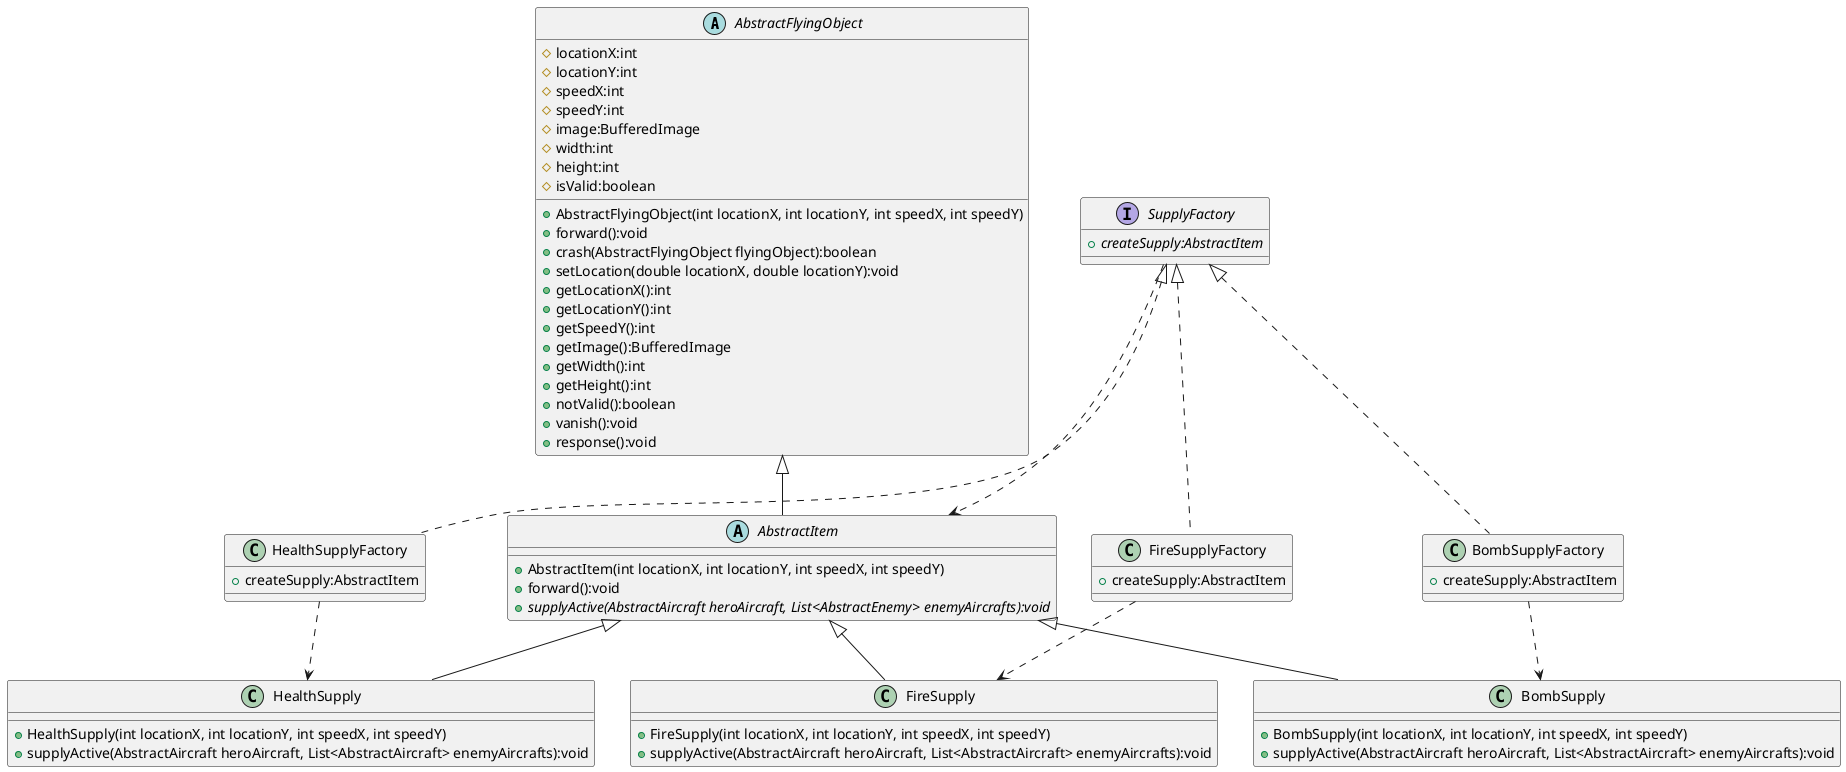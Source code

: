 @startuml
'https://plantuml.com/class-diagram

abstract class AbstractFlyingObject
{
    # locationX:int
    # locationY:int
    # speedX:int
    # speedY:int
    # image:BufferedImage
    # width:int
    # height:int
    # isValid:boolean

    + AbstractFlyingObject(int locationX, int locationY, int speedX, int speedY)
    + forward():void
    + crash(AbstractFlyingObject flyingObject):boolean
    + setLocation(double locationX, double locationY):void
    + getLocationX():int
    + getLocationY():int
    + getSpeedY():int
    + getImage():BufferedImage
    + getWidth():int
    + getHeight():int
    + notValid():boolean
    + vanish():void
    + response():void
}

abstract class AbstractItem{
    + AbstractItem(int locationX, int locationY, int speedX, int speedY)
    + forward():void
    + {abstract} supplyActive(AbstractAircraft heroAircraft, List<AbstractEnemy> enemyAircrafts):void
}
class HealthSupply{
    +HealthSupply(int locationX, int locationY, int speedX, int speedY)
    +supplyActive(AbstractAircraft heroAircraft, List<AbstractAircraft> enemyAircrafts):void
}
class FireSupply{
    +FireSupply(int locationX, int locationY, int speedX, int speedY)
    +supplyActive(AbstractAircraft heroAircraft, List<AbstractAircraft> enemyAircrafts):void
}
class BombSupply{
    +BombSupply(int locationX, int locationY, int speedX, int speedY)
    +supplyActive(AbstractAircraft heroAircraft, List<AbstractAircraft> enemyAircrafts):void
}

interface SupplyFactory{
    +{abstract}createSupply:AbstractItem
}
class HealthSupplyFactory{
    +createSupply:AbstractItem
}
class FireSupplyFactory{
    +createSupply:AbstractItem
}
class BombSupplyFactory{
    +createSupply:AbstractItem
}


AbstractFlyingObject <|-- AbstractItem

AbstractItem <|-- HealthSupply
AbstractItem <|-- FireSupply
AbstractItem <|-- BombSupply

SupplyFactory <|.. HealthSupplyFactory
SupplyFactory <|.. FireSupplyFactory
SupplyFactory <|.. BombSupplyFactory

HealthSupplyFactory ..> HealthSupply
FireSupplyFactory ..> FireSupply
BombSupplyFactory ..> BombSupply

SupplyFactory ..>AbstractItem
@enduml